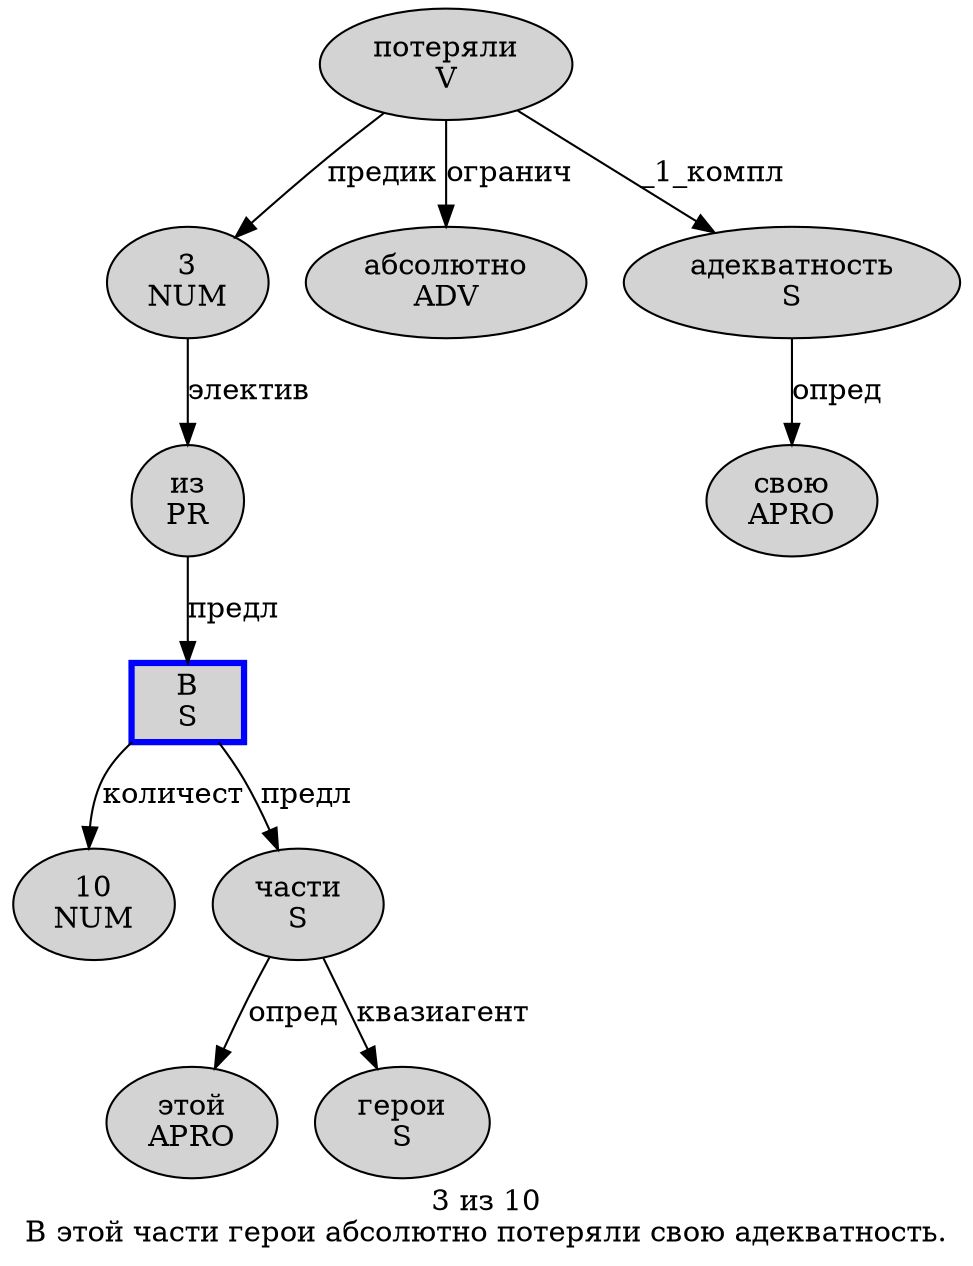 digraph SENTENCE_2873 {
	graph [label="3 из 10
В этой части герои абсолютно потеряли свою адекватность."]
	node [style=filled]
		0 [label="3
NUM" color="" fillcolor=lightgray penwidth=1 shape=ellipse]
		1 [label="из
PR" color="" fillcolor=lightgray penwidth=1 shape=ellipse]
		2 [label="10
NUM" color="" fillcolor=lightgray penwidth=1 shape=ellipse]
		3 [label="В
S" color=blue fillcolor=lightgray penwidth=3 shape=box]
		4 [label="этой
APRO" color="" fillcolor=lightgray penwidth=1 shape=ellipse]
		5 [label="части
S" color="" fillcolor=lightgray penwidth=1 shape=ellipse]
		6 [label="герои
S" color="" fillcolor=lightgray penwidth=1 shape=ellipse]
		7 [label="абсолютно
ADV" color="" fillcolor=lightgray penwidth=1 shape=ellipse]
		8 [label="потеряли
V" color="" fillcolor=lightgray penwidth=1 shape=ellipse]
		9 [label="свою
APRO" color="" fillcolor=lightgray penwidth=1 shape=ellipse]
		10 [label="адекватность
S" color="" fillcolor=lightgray penwidth=1 shape=ellipse]
			10 -> 9 [label="опред"]
			3 -> 2 [label="количест"]
			3 -> 5 [label="предл"]
			5 -> 4 [label="опред"]
			5 -> 6 [label="квазиагент"]
			8 -> 0 [label="предик"]
			8 -> 7 [label="огранич"]
			8 -> 10 [label="_1_компл"]
			1 -> 3 [label="предл"]
			0 -> 1 [label="электив"]
}